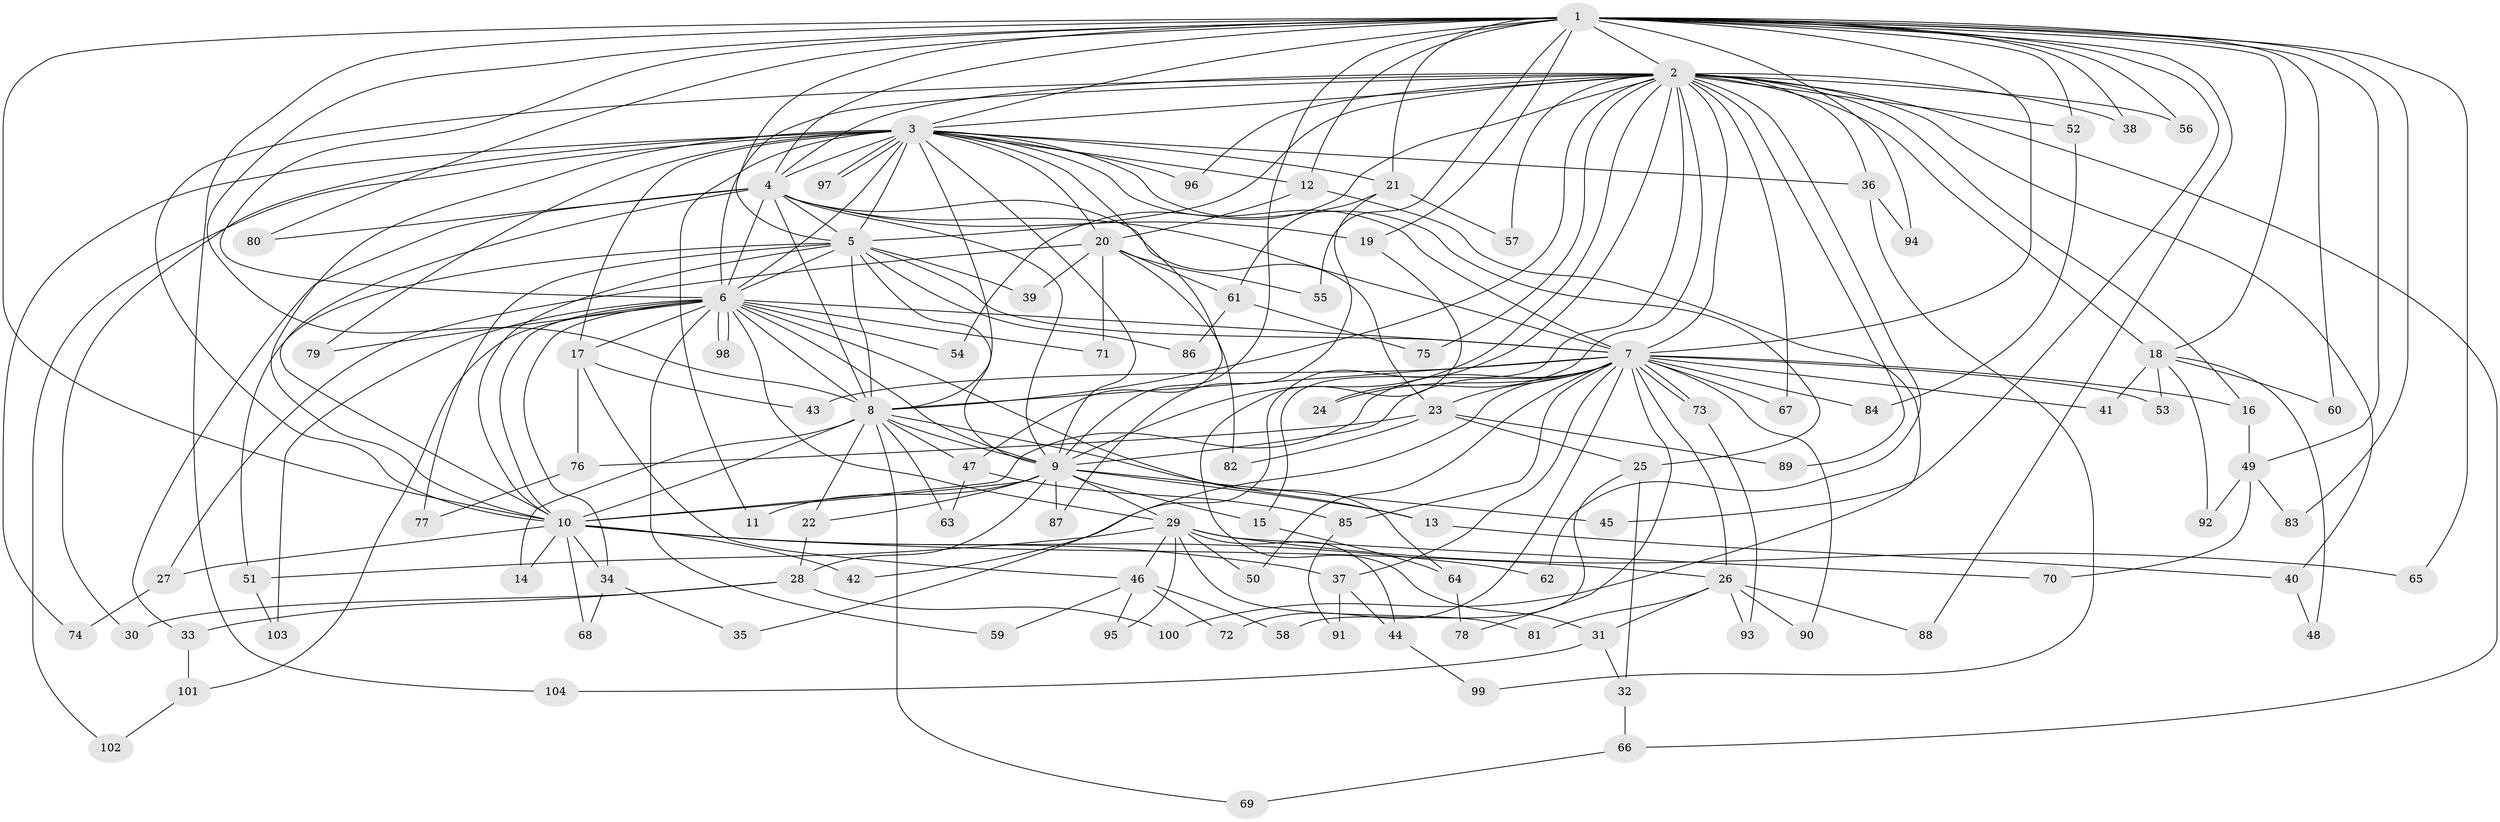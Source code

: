 // coarse degree distribution, {12: 0.0410958904109589, 18: 0.0273972602739726, 21: 0.0273972602739726, 4: 0.0958904109589041, 3: 0.2602739726027397, 5: 0.0410958904109589, 8: 0.0136986301369863, 23: 0.0273972602739726, 2: 0.3698630136986301, 10: 0.0136986301369863, 6: 0.0547945205479452, 1: 0.0273972602739726}
// Generated by graph-tools (version 1.1) at 2025/36/03/04/25 23:36:22]
// undirected, 104 vertices, 233 edges
graph export_dot {
  node [color=gray90,style=filled];
  1;
  2;
  3;
  4;
  5;
  6;
  7;
  8;
  9;
  10;
  11;
  12;
  13;
  14;
  15;
  16;
  17;
  18;
  19;
  20;
  21;
  22;
  23;
  24;
  25;
  26;
  27;
  28;
  29;
  30;
  31;
  32;
  33;
  34;
  35;
  36;
  37;
  38;
  39;
  40;
  41;
  42;
  43;
  44;
  45;
  46;
  47;
  48;
  49;
  50;
  51;
  52;
  53;
  54;
  55;
  56;
  57;
  58;
  59;
  60;
  61;
  62;
  63;
  64;
  65;
  66;
  67;
  68;
  69;
  70;
  71;
  72;
  73;
  74;
  75;
  76;
  77;
  78;
  79;
  80;
  81;
  82;
  83;
  84;
  85;
  86;
  87;
  88;
  89;
  90;
  91;
  92;
  93;
  94;
  95;
  96;
  97;
  98;
  99;
  100;
  101;
  102;
  103;
  104;
  1 -- 2;
  1 -- 3;
  1 -- 4;
  1 -- 5;
  1 -- 6;
  1 -- 7;
  1 -- 8;
  1 -- 9;
  1 -- 10;
  1 -- 12;
  1 -- 18;
  1 -- 19;
  1 -- 21;
  1 -- 38;
  1 -- 45;
  1 -- 49;
  1 -- 52;
  1 -- 55;
  1 -- 56;
  1 -- 60;
  1 -- 65;
  1 -- 80;
  1 -- 83;
  1 -- 88;
  1 -- 94;
  1 -- 104;
  2 -- 3;
  2 -- 4;
  2 -- 5;
  2 -- 6;
  2 -- 7;
  2 -- 8;
  2 -- 9;
  2 -- 10;
  2 -- 15;
  2 -- 16;
  2 -- 18;
  2 -- 24;
  2 -- 35;
  2 -- 36;
  2 -- 38;
  2 -- 40;
  2 -- 52;
  2 -- 54;
  2 -- 56;
  2 -- 57;
  2 -- 62;
  2 -- 66;
  2 -- 67;
  2 -- 75;
  2 -- 89;
  2 -- 96;
  3 -- 4;
  3 -- 5;
  3 -- 6;
  3 -- 7;
  3 -- 8;
  3 -- 9;
  3 -- 10;
  3 -- 11;
  3 -- 12;
  3 -- 17;
  3 -- 20;
  3 -- 21;
  3 -- 25;
  3 -- 30;
  3 -- 36;
  3 -- 47;
  3 -- 74;
  3 -- 79;
  3 -- 96;
  3 -- 97;
  3 -- 97;
  3 -- 102;
  4 -- 5;
  4 -- 6;
  4 -- 7;
  4 -- 8;
  4 -- 9;
  4 -- 10;
  4 -- 19;
  4 -- 23;
  4 -- 33;
  4 -- 80;
  5 -- 6;
  5 -- 7;
  5 -- 8;
  5 -- 9;
  5 -- 10;
  5 -- 39;
  5 -- 51;
  5 -- 77;
  5 -- 86;
  6 -- 7;
  6 -- 8;
  6 -- 9;
  6 -- 10;
  6 -- 17;
  6 -- 29;
  6 -- 34;
  6 -- 54;
  6 -- 59;
  6 -- 64;
  6 -- 71;
  6 -- 79;
  6 -- 98;
  6 -- 98;
  6 -- 101;
  6 -- 103;
  7 -- 8;
  7 -- 9;
  7 -- 10;
  7 -- 16;
  7 -- 23;
  7 -- 24;
  7 -- 26;
  7 -- 37;
  7 -- 41;
  7 -- 42;
  7 -- 43;
  7 -- 50;
  7 -- 53;
  7 -- 67;
  7 -- 72;
  7 -- 73;
  7 -- 73;
  7 -- 78;
  7 -- 84;
  7 -- 85;
  7 -- 90;
  8 -- 9;
  8 -- 10;
  8 -- 13;
  8 -- 14;
  8 -- 22;
  8 -- 47;
  8 -- 63;
  8 -- 69;
  9 -- 10;
  9 -- 11;
  9 -- 13;
  9 -- 15;
  9 -- 22;
  9 -- 28;
  9 -- 29;
  9 -- 45;
  9 -- 87;
  10 -- 14;
  10 -- 26;
  10 -- 27;
  10 -- 34;
  10 -- 37;
  10 -- 42;
  10 -- 62;
  10 -- 68;
  12 -- 20;
  12 -- 100;
  13 -- 40;
  15 -- 64;
  16 -- 49;
  17 -- 43;
  17 -- 46;
  17 -- 76;
  18 -- 41;
  18 -- 48;
  18 -- 53;
  18 -- 60;
  18 -- 92;
  19 -- 31;
  20 -- 27;
  20 -- 39;
  20 -- 55;
  20 -- 61;
  20 -- 71;
  20 -- 82;
  21 -- 57;
  21 -- 61;
  21 -- 87;
  22 -- 28;
  23 -- 25;
  23 -- 76;
  23 -- 82;
  23 -- 89;
  25 -- 32;
  25 -- 58;
  26 -- 31;
  26 -- 81;
  26 -- 88;
  26 -- 90;
  26 -- 93;
  27 -- 74;
  28 -- 30;
  28 -- 33;
  28 -- 100;
  29 -- 44;
  29 -- 46;
  29 -- 50;
  29 -- 51;
  29 -- 65;
  29 -- 70;
  29 -- 81;
  29 -- 95;
  31 -- 32;
  31 -- 104;
  32 -- 66;
  33 -- 101;
  34 -- 35;
  34 -- 68;
  36 -- 94;
  36 -- 99;
  37 -- 44;
  37 -- 91;
  40 -- 48;
  44 -- 99;
  46 -- 58;
  46 -- 59;
  46 -- 72;
  46 -- 95;
  47 -- 63;
  47 -- 85;
  49 -- 70;
  49 -- 83;
  49 -- 92;
  51 -- 103;
  52 -- 84;
  61 -- 75;
  61 -- 86;
  64 -- 78;
  66 -- 69;
  73 -- 93;
  76 -- 77;
  85 -- 91;
  101 -- 102;
}
